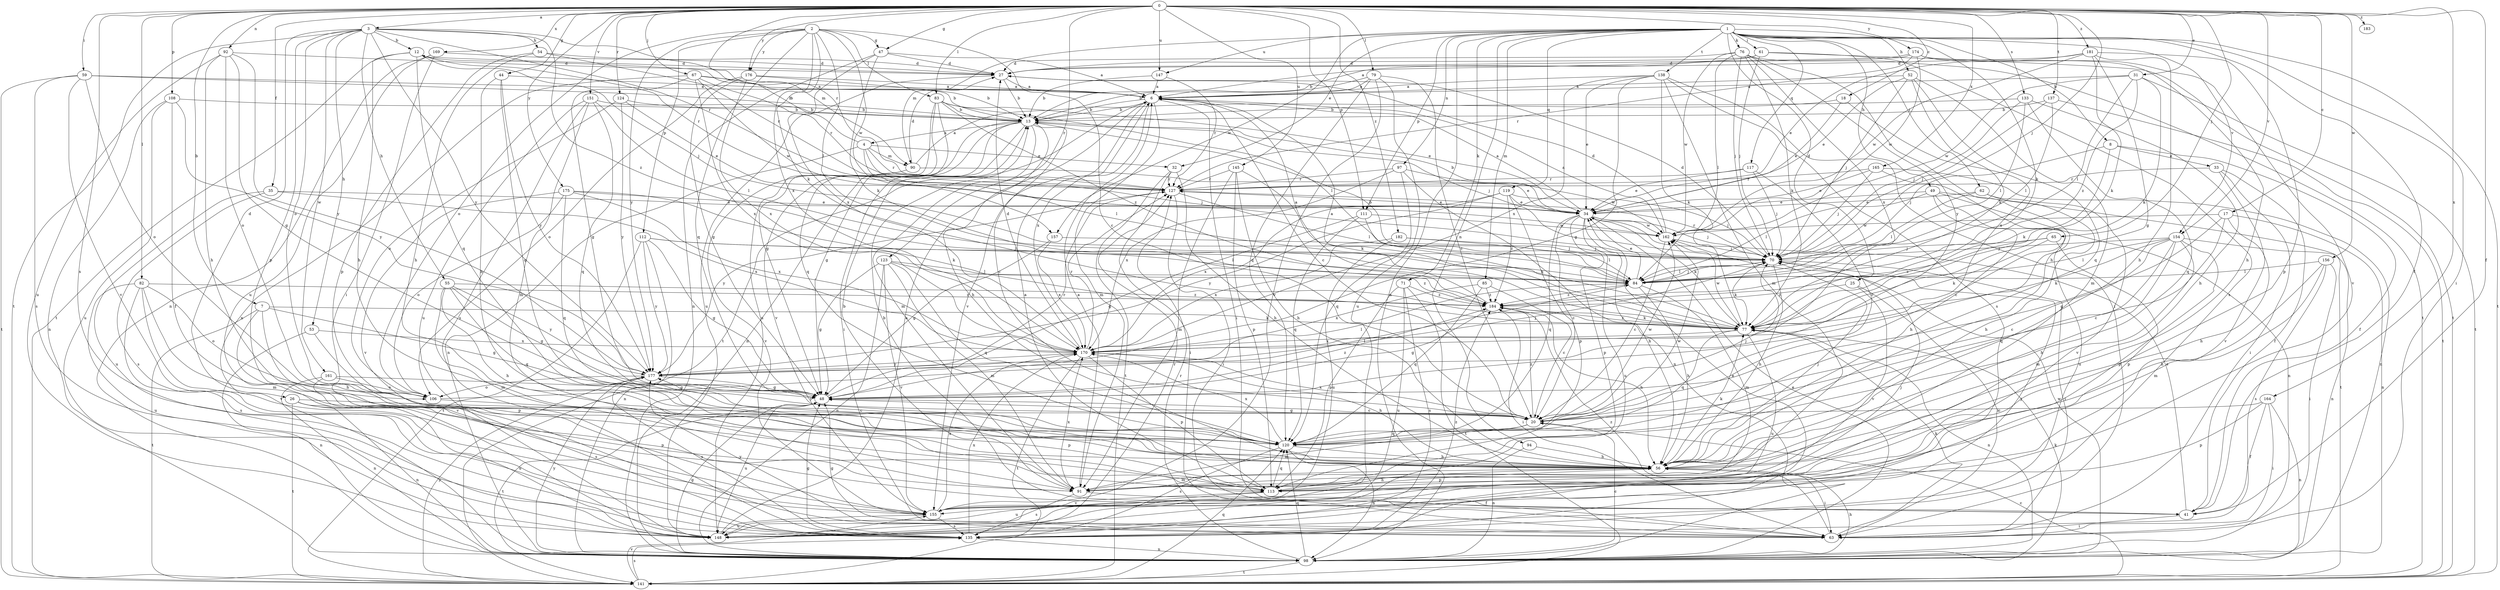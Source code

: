 strict digraph  {
0;
1;
2;
3;
4;
6;
7;
8;
12;
13;
17;
18;
20;
25;
26;
27;
31;
32;
33;
34;
35;
41;
44;
47;
48;
49;
52;
53;
54;
55;
56;
59;
61;
62;
63;
65;
67;
70;
71;
76;
77;
79;
82;
83;
84;
85;
90;
91;
92;
94;
97;
98;
106;
108;
111;
112;
113;
117;
119;
120;
123;
124;
127;
133;
135;
137;
138;
141;
145;
147;
148;
151;
154;
155;
156;
157;
161;
162;
164;
165;
169;
170;
174;
175;
176;
177;
181;
182;
183;
184;
0 -> 3  [label=a];
0 -> 7  [label=b];
0 -> 17  [label=c];
0 -> 18  [label=c];
0 -> 31  [label=e];
0 -> 35  [label=f];
0 -> 41  [label=f];
0 -> 44  [label=g];
0 -> 47  [label=g];
0 -> 59  [label=i];
0 -> 65  [label=j];
0 -> 67  [label=j];
0 -> 70  [label=j];
0 -> 79  [label=l];
0 -> 82  [label=l];
0 -> 83  [label=l];
0 -> 92  [label=n];
0 -> 108  [label=p];
0 -> 111  [label=p];
0 -> 123  [label=r];
0 -> 124  [label=r];
0 -> 127  [label=r];
0 -> 133  [label=s];
0 -> 135  [label=s];
0 -> 137  [label=t];
0 -> 145  [label=u];
0 -> 147  [label=u];
0 -> 151  [label=v];
0 -> 154  [label=v];
0 -> 156  [label=w];
0 -> 164  [label=x];
0 -> 165  [label=x];
0 -> 169  [label=x];
0 -> 174  [label=y];
0 -> 175  [label=y];
0 -> 176  [label=y];
0 -> 181  [label=z];
0 -> 182  [label=z];
0 -> 183  [label=z];
1 -> 8  [label=b];
1 -> 25  [label=d];
1 -> 32  [label=e];
1 -> 41  [label=f];
1 -> 49  [label=h];
1 -> 52  [label=h];
1 -> 61  [label=i];
1 -> 62  [label=i];
1 -> 63  [label=i];
1 -> 71  [label=k];
1 -> 76  [label=k];
1 -> 77  [label=k];
1 -> 85  [label=m];
1 -> 90  [label=m];
1 -> 94  [label=n];
1 -> 97  [label=n];
1 -> 98  [label=n];
1 -> 111  [label=p];
1 -> 117  [label=q];
1 -> 119  [label=q];
1 -> 138  [label=t];
1 -> 141  [label=t];
1 -> 147  [label=u];
1 -> 154  [label=v];
1 -> 157  [label=w];
2 -> 20  [label=c];
2 -> 47  [label=g];
2 -> 77  [label=k];
2 -> 83  [label=l];
2 -> 84  [label=l];
2 -> 106  [label=o];
2 -> 112  [label=p];
2 -> 120  [label=q];
2 -> 157  [label=w];
2 -> 170  [label=x];
2 -> 176  [label=y];
2 -> 177  [label=y];
3 -> 12  [label=b];
3 -> 26  [label=d];
3 -> 53  [label=h];
3 -> 54  [label=h];
3 -> 55  [label=h];
3 -> 90  [label=m];
3 -> 106  [label=o];
3 -> 113  [label=p];
3 -> 127  [label=r];
3 -> 141  [label=t];
3 -> 161  [label=w];
3 -> 177  [label=y];
3 -> 184  [label=z];
4 -> 12  [label=b];
4 -> 32  [label=e];
4 -> 70  [label=j];
4 -> 84  [label=l];
4 -> 90  [label=m];
4 -> 98  [label=n];
4 -> 127  [label=r];
6 -> 13  [label=b];
6 -> 20  [label=c];
6 -> 63  [label=i];
6 -> 91  [label=m];
6 -> 141  [label=t];
6 -> 155  [label=v];
6 -> 170  [label=x];
7 -> 48  [label=g];
7 -> 56  [label=h];
7 -> 77  [label=k];
7 -> 141  [label=t];
7 -> 155  [label=v];
8 -> 33  [label=e];
8 -> 41  [label=f];
8 -> 70  [label=j];
8 -> 77  [label=k];
12 -> 27  [label=d];
12 -> 56  [label=h];
12 -> 70  [label=j];
12 -> 120  [label=q];
12 -> 127  [label=r];
12 -> 141  [label=t];
13 -> 4  [label=a];
13 -> 20  [label=c];
13 -> 48  [label=g];
13 -> 56  [label=h];
13 -> 63  [label=i];
13 -> 70  [label=j];
13 -> 91  [label=m];
13 -> 98  [label=n];
13 -> 155  [label=v];
17 -> 20  [label=c];
17 -> 48  [label=g];
17 -> 56  [label=h];
17 -> 98  [label=n];
17 -> 162  [label=w];
18 -> 13  [label=b];
18 -> 34  [label=e];
18 -> 170  [label=x];
20 -> 48  [label=g];
20 -> 70  [label=j];
20 -> 91  [label=m];
20 -> 120  [label=q];
20 -> 162  [label=w];
20 -> 170  [label=x];
20 -> 177  [label=y];
20 -> 184  [label=z];
25 -> 63  [label=i];
25 -> 155  [label=v];
25 -> 184  [label=z];
26 -> 20  [label=c];
26 -> 98  [label=n];
26 -> 113  [label=p];
26 -> 141  [label=t];
26 -> 148  [label=u];
27 -> 6  [label=a];
27 -> 13  [label=b];
27 -> 148  [label=u];
31 -> 6  [label=a];
31 -> 77  [label=k];
31 -> 84  [label=l];
31 -> 141  [label=t];
31 -> 162  [label=w];
31 -> 184  [label=z];
32 -> 56  [label=h];
32 -> 63  [label=i];
32 -> 127  [label=r];
32 -> 141  [label=t];
33 -> 41  [label=f];
33 -> 63  [label=i];
33 -> 127  [label=r];
33 -> 155  [label=v];
34 -> 6  [label=a];
34 -> 13  [label=b];
34 -> 20  [label=c];
34 -> 56  [label=h];
34 -> 70  [label=j];
34 -> 77  [label=k];
34 -> 113  [label=p];
34 -> 120  [label=q];
34 -> 148  [label=u];
34 -> 162  [label=w];
35 -> 34  [label=e];
35 -> 135  [label=s];
35 -> 148  [label=u];
35 -> 170  [label=x];
41 -> 13  [label=b];
41 -> 34  [label=e];
41 -> 63  [label=i];
44 -> 6  [label=a];
44 -> 56  [label=h];
44 -> 120  [label=q];
44 -> 177  [label=y];
47 -> 6  [label=a];
47 -> 27  [label=d];
47 -> 77  [label=k];
47 -> 98  [label=n];
47 -> 170  [label=x];
48 -> 20  [label=c];
48 -> 127  [label=r];
48 -> 141  [label=t];
48 -> 148  [label=u];
48 -> 184  [label=z];
49 -> 34  [label=e];
49 -> 56  [label=h];
49 -> 84  [label=l];
49 -> 98  [label=n];
49 -> 141  [label=t];
49 -> 148  [label=u];
52 -> 6  [label=a];
52 -> 34  [label=e];
52 -> 70  [label=j];
52 -> 77  [label=k];
52 -> 91  [label=m];
52 -> 120  [label=q];
53 -> 98  [label=n];
53 -> 113  [label=p];
53 -> 170  [label=x];
54 -> 27  [label=d];
54 -> 56  [label=h];
54 -> 113  [label=p];
54 -> 127  [label=r];
55 -> 48  [label=g];
55 -> 56  [label=h];
55 -> 91  [label=m];
55 -> 120  [label=q];
55 -> 177  [label=y];
55 -> 184  [label=z];
56 -> 63  [label=i];
56 -> 70  [label=j];
56 -> 77  [label=k];
56 -> 91  [label=m];
56 -> 113  [label=p];
59 -> 6  [label=a];
59 -> 13  [label=b];
59 -> 106  [label=o];
59 -> 135  [label=s];
59 -> 141  [label=t];
59 -> 155  [label=v];
61 -> 6  [label=a];
61 -> 27  [label=d];
61 -> 70  [label=j];
61 -> 135  [label=s];
61 -> 141  [label=t];
62 -> 34  [label=e];
62 -> 56  [label=h];
62 -> 84  [label=l];
62 -> 155  [label=v];
63 -> 48  [label=g];
63 -> 77  [label=k];
63 -> 177  [label=y];
63 -> 184  [label=z];
65 -> 70  [label=j];
65 -> 77  [label=k];
65 -> 113  [label=p];
65 -> 184  [label=z];
67 -> 6  [label=a];
67 -> 13  [label=b];
67 -> 48  [label=g];
67 -> 98  [label=n];
67 -> 127  [label=r];
67 -> 162  [label=w];
67 -> 170  [label=x];
70 -> 27  [label=d];
70 -> 56  [label=h];
70 -> 63  [label=i];
70 -> 77  [label=k];
70 -> 84  [label=l];
70 -> 127  [label=r];
71 -> 113  [label=p];
71 -> 135  [label=s];
71 -> 141  [label=t];
71 -> 148  [label=u];
71 -> 184  [label=z];
76 -> 27  [label=d];
76 -> 56  [label=h];
76 -> 70  [label=j];
76 -> 77  [label=k];
76 -> 84  [label=l];
76 -> 141  [label=t];
76 -> 162  [label=w];
76 -> 170  [label=x];
76 -> 177  [label=y];
77 -> 6  [label=a];
77 -> 98  [label=n];
77 -> 120  [label=q];
77 -> 148  [label=u];
77 -> 162  [label=w];
77 -> 170  [label=x];
77 -> 184  [label=z];
79 -> 6  [label=a];
79 -> 13  [label=b];
79 -> 20  [label=c];
79 -> 120  [label=q];
79 -> 148  [label=u];
79 -> 155  [label=v];
82 -> 91  [label=m];
82 -> 106  [label=o];
82 -> 135  [label=s];
82 -> 148  [label=u];
82 -> 155  [label=v];
82 -> 184  [label=z];
83 -> 13  [label=b];
83 -> 34  [label=e];
83 -> 48  [label=g];
83 -> 84  [label=l];
83 -> 120  [label=q];
83 -> 148  [label=u];
83 -> 184  [label=z];
84 -> 13  [label=b];
84 -> 34  [label=e];
84 -> 56  [label=h];
84 -> 70  [label=j];
84 -> 91  [label=m];
84 -> 184  [label=z];
85 -> 20  [label=c];
85 -> 120  [label=q];
85 -> 170  [label=x];
85 -> 184  [label=z];
90 -> 6  [label=a];
90 -> 27  [label=d];
90 -> 34  [label=e];
90 -> 155  [label=v];
91 -> 6  [label=a];
91 -> 13  [label=b];
91 -> 41  [label=f];
91 -> 135  [label=s];
91 -> 170  [label=x];
92 -> 27  [label=d];
92 -> 48  [label=g];
92 -> 56  [label=h];
92 -> 106  [label=o];
92 -> 148  [label=u];
92 -> 177  [label=y];
94 -> 56  [label=h];
94 -> 98  [label=n];
97 -> 98  [label=n];
97 -> 120  [label=q];
97 -> 127  [label=r];
97 -> 162  [label=w];
97 -> 170  [label=x];
98 -> 20  [label=c];
98 -> 34  [label=e];
98 -> 48  [label=g];
98 -> 56  [label=h];
98 -> 77  [label=k];
98 -> 120  [label=q];
98 -> 127  [label=r];
98 -> 141  [label=t];
98 -> 162  [label=w];
98 -> 177  [label=y];
106 -> 84  [label=l];
106 -> 113  [label=p];
108 -> 13  [label=b];
108 -> 41  [label=f];
108 -> 98  [label=n];
108 -> 148  [label=u];
108 -> 177  [label=y];
111 -> 48  [label=g];
111 -> 77  [label=k];
111 -> 120  [label=q];
111 -> 162  [label=w];
112 -> 48  [label=g];
112 -> 70  [label=j];
112 -> 84  [label=l];
112 -> 98  [label=n];
112 -> 141  [label=t];
112 -> 177  [label=y];
113 -> 6  [label=a];
113 -> 56  [label=h];
113 -> 120  [label=q];
113 -> 148  [label=u];
113 -> 155  [label=v];
117 -> 20  [label=c];
117 -> 34  [label=e];
117 -> 70  [label=j];
117 -> 127  [label=r];
119 -> 34  [label=e];
119 -> 70  [label=j];
119 -> 113  [label=p];
119 -> 170  [label=x];
119 -> 177  [label=y];
119 -> 184  [label=z];
120 -> 56  [label=h];
120 -> 98  [label=n];
120 -> 135  [label=s];
120 -> 162  [label=w];
120 -> 170  [label=x];
123 -> 48  [label=g];
123 -> 84  [label=l];
123 -> 91  [label=m];
123 -> 98  [label=n];
123 -> 120  [label=q];
123 -> 155  [label=v];
123 -> 184  [label=z];
124 -> 13  [label=b];
124 -> 34  [label=e];
124 -> 106  [label=o];
124 -> 177  [label=y];
127 -> 34  [label=e];
127 -> 63  [label=i];
127 -> 84  [label=l];
127 -> 177  [label=y];
133 -> 13  [label=b];
133 -> 56  [label=h];
133 -> 70  [label=j];
133 -> 84  [label=l];
133 -> 120  [label=q];
135 -> 34  [label=e];
135 -> 48  [label=g];
135 -> 98  [label=n];
135 -> 127  [label=r];
135 -> 170  [label=x];
135 -> 184  [label=z];
137 -> 13  [label=b];
137 -> 70  [label=j];
137 -> 84  [label=l];
137 -> 141  [label=t];
138 -> 6  [label=a];
138 -> 34  [label=e];
138 -> 48  [label=g];
138 -> 63  [label=i];
138 -> 77  [label=k];
138 -> 91  [label=m];
138 -> 135  [label=s];
138 -> 170  [label=x];
141 -> 20  [label=c];
141 -> 120  [label=q];
141 -> 135  [label=s];
141 -> 155  [label=v];
141 -> 177  [label=y];
145 -> 56  [label=h];
145 -> 77  [label=k];
145 -> 91  [label=m];
145 -> 113  [label=p];
145 -> 127  [label=r];
147 -> 6  [label=a];
147 -> 13  [label=b];
147 -> 127  [label=r];
148 -> 6  [label=a];
148 -> 70  [label=j];
151 -> 13  [label=b];
151 -> 84  [label=l];
151 -> 91  [label=m];
151 -> 120  [label=q];
151 -> 135  [label=s];
151 -> 148  [label=u];
154 -> 20  [label=c];
154 -> 56  [label=h];
154 -> 70  [label=j];
154 -> 77  [label=k];
154 -> 84  [label=l];
154 -> 91  [label=m];
154 -> 98  [label=n];
154 -> 113  [label=p];
154 -> 120  [label=q];
155 -> 70  [label=j];
155 -> 135  [label=s];
155 -> 148  [label=u];
155 -> 170  [label=x];
156 -> 56  [label=h];
156 -> 63  [label=i];
156 -> 84  [label=l];
156 -> 91  [label=m];
156 -> 135  [label=s];
157 -> 48  [label=g];
157 -> 70  [label=j];
157 -> 170  [label=x];
161 -> 48  [label=g];
161 -> 98  [label=n];
161 -> 106  [label=o];
161 -> 135  [label=s];
162 -> 6  [label=a];
162 -> 20  [label=c];
162 -> 27  [label=d];
162 -> 70  [label=j];
164 -> 20  [label=c];
164 -> 41  [label=f];
164 -> 63  [label=i];
164 -> 98  [label=n];
164 -> 113  [label=p];
165 -> 20  [label=c];
165 -> 34  [label=e];
165 -> 70  [label=j];
165 -> 98  [label=n];
165 -> 127  [label=r];
169 -> 27  [label=d];
169 -> 63  [label=i];
169 -> 98  [label=n];
169 -> 148  [label=u];
170 -> 27  [label=d];
170 -> 56  [label=h];
170 -> 113  [label=p];
170 -> 127  [label=r];
170 -> 141  [label=t];
170 -> 177  [label=y];
174 -> 13  [label=b];
174 -> 27  [label=d];
174 -> 56  [label=h];
174 -> 127  [label=r];
174 -> 155  [label=v];
174 -> 162  [label=w];
175 -> 34  [label=e];
175 -> 77  [label=k];
175 -> 106  [label=o];
175 -> 120  [label=q];
175 -> 155  [label=v];
175 -> 170  [label=x];
176 -> 6  [label=a];
176 -> 13  [label=b];
176 -> 48  [label=g];
176 -> 106  [label=o];
176 -> 170  [label=x];
177 -> 48  [label=g];
177 -> 70  [label=j];
177 -> 84  [label=l];
177 -> 106  [label=o];
177 -> 135  [label=s];
181 -> 27  [label=d];
181 -> 34  [label=e];
181 -> 48  [label=g];
181 -> 56  [label=h];
181 -> 77  [label=k];
181 -> 113  [label=p];
181 -> 162  [label=w];
182 -> 70  [label=j];
182 -> 84  [label=l];
182 -> 148  [label=u];
182 -> 170  [label=x];
184 -> 6  [label=a];
184 -> 48  [label=g];
184 -> 56  [label=h];
184 -> 63  [label=i];
184 -> 77  [label=k];
}
